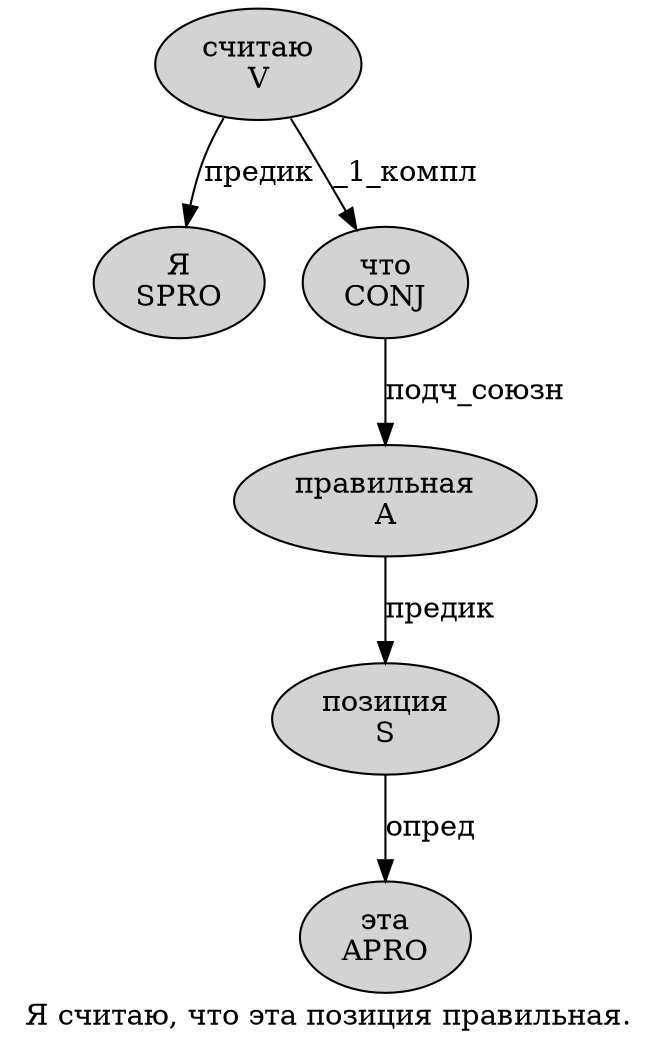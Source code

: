 digraph SENTENCE_817 {
	graph [label="Я считаю, что эта позиция правильная."]
	node [style=filled]
		0 [label="Я
SPRO" color="" fillcolor=lightgray penwidth=1 shape=ellipse]
		1 [label="считаю
V" color="" fillcolor=lightgray penwidth=1 shape=ellipse]
		3 [label="что
CONJ" color="" fillcolor=lightgray penwidth=1 shape=ellipse]
		4 [label="эта
APRO" color="" fillcolor=lightgray penwidth=1 shape=ellipse]
		5 [label="позиция
S" color="" fillcolor=lightgray penwidth=1 shape=ellipse]
		6 [label="правильная
A" color="" fillcolor=lightgray penwidth=1 shape=ellipse]
			6 -> 5 [label="предик"]
			3 -> 6 [label="подч_союзн"]
			1 -> 0 [label="предик"]
			1 -> 3 [label="_1_компл"]
			5 -> 4 [label="опред"]
}